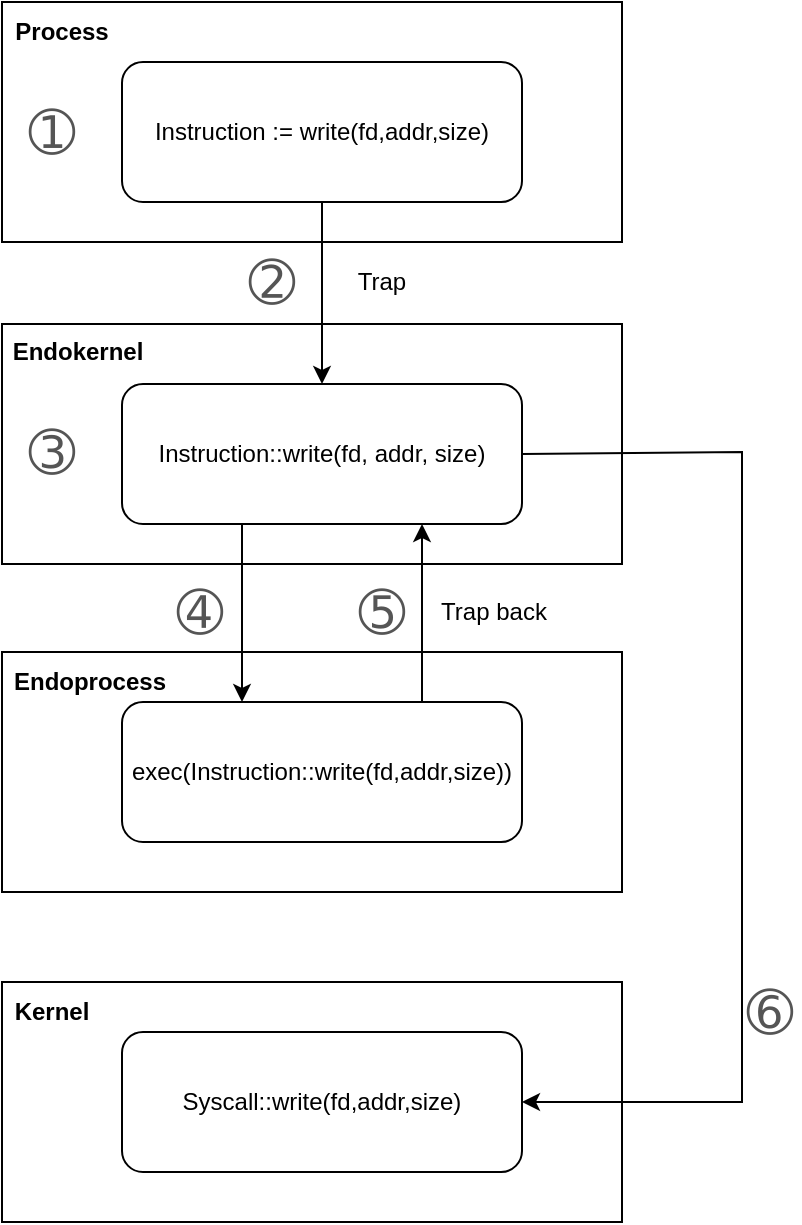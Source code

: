 <mxfile version="15.8.6" type="device"><diagram id="dTGPxNSoWvtNEmikLzlK" name="Page-1"><mxGraphModel dx="2343" dy="1248" grid="1" gridSize="10" guides="1" tooltips="1" connect="1" arrows="1" fold="1" page="1" pageScale="1" pageWidth="827" pageHeight="1169" math="0" shadow="0"><root><mxCell id="0"/><mxCell id="1" parent="0"/><mxCell id="rLGc6-TpvBnhWvTYyuNK-36" value="" style="verticalLabelPosition=bottom;verticalAlign=top;html=1;shape=mxgraph.basic.rect;fillColor2=none;strokeWidth=1;size=20;indent=5;" vertex="1" parent="1"><mxGeometry x="30" y="670" width="310" height="120" as="geometry"/></mxCell><mxCell id="rLGc6-TpvBnhWvTYyuNK-35" value="" style="verticalLabelPosition=bottom;verticalAlign=top;html=1;shape=mxgraph.basic.rect;fillColor2=none;strokeWidth=1;size=20;indent=5;" vertex="1" parent="1"><mxGeometry x="30" y="505" width="310" height="120" as="geometry"/></mxCell><mxCell id="rLGc6-TpvBnhWvTYyuNK-32" value="" style="verticalLabelPosition=bottom;verticalAlign=top;html=1;shape=mxgraph.basic.rect;fillColor2=none;strokeWidth=1;size=20;indent=5;" vertex="1" parent="1"><mxGeometry x="30" y="341" width="310" height="120" as="geometry"/></mxCell><mxCell id="rLGc6-TpvBnhWvTYyuNK-31" value="" style="verticalLabelPosition=bottom;verticalAlign=top;html=1;shape=mxgraph.basic.rect;fillColor2=none;strokeWidth=1;size=20;indent=5;" vertex="1" parent="1"><mxGeometry x="30" y="180" width="310" height="120" as="geometry"/></mxCell><mxCell id="rLGc6-TpvBnhWvTYyuNK-2" value="Instruction := write(fd,addr,size)" style="rounded=1;whiteSpace=wrap;html=1;" vertex="1" parent="1"><mxGeometry x="90" y="210" width="200" height="70" as="geometry"/></mxCell><mxCell id="rLGc6-TpvBnhWvTYyuNK-4" value="Instruction::write(fd, addr, size)" style="rounded=1;whiteSpace=wrap;html=1;" vertex="1" parent="1"><mxGeometry x="90" y="371" width="200" height="70" as="geometry"/></mxCell><mxCell id="rLGc6-TpvBnhWvTYyuNK-5" value="exec(Instruction::write(fd,addr,size))" style="rounded=1;whiteSpace=wrap;html=1;" vertex="1" parent="1"><mxGeometry x="90" y="530" width="200" height="70" as="geometry"/></mxCell><mxCell id="rLGc6-TpvBnhWvTYyuNK-6" value="Syscall::write(fd,addr,size)" style="rounded=1;whiteSpace=wrap;html=1;" vertex="1" parent="1"><mxGeometry x="90" y="695" width="200" height="70" as="geometry"/></mxCell><mxCell id="rLGc6-TpvBnhWvTYyuNK-7" value="" style="endArrow=classic;html=1;rounded=0;exitX=0.5;exitY=1;exitDx=0;exitDy=0;entryX=0.5;entryY=0;entryDx=0;entryDy=0;" edge="1" parent="1" source="rLGc6-TpvBnhWvTYyuNK-2" target="rLGc6-TpvBnhWvTYyuNK-4"><mxGeometry width="50" height="50" relative="1" as="geometry"><mxPoint x="220" y="330" as="sourcePoint"/><mxPoint x="260" y="310" as="targetPoint"/></mxGeometry></mxCell><mxCell id="rLGc6-TpvBnhWvTYyuNK-8" value="" style="endArrow=classic;html=1;rounded=0;exitX=0.5;exitY=1;exitDx=0;exitDy=0;entryX=0.3;entryY=0;entryDx=0;entryDy=0;entryPerimeter=0;" edge="1" parent="1" target="rLGc6-TpvBnhWvTYyuNK-5"><mxGeometry width="50" height="50" relative="1" as="geometry"><mxPoint x="150" y="441" as="sourcePoint"/><mxPoint x="150" y="491" as="targetPoint"/></mxGeometry></mxCell><mxCell id="rLGc6-TpvBnhWvTYyuNK-11" value="" style="endArrow=classic;html=1;rounded=0;exitX=1;exitY=0.5;exitDx=0;exitDy=0;entryX=1;entryY=0.5;entryDx=0;entryDy=0;" edge="1" parent="1" source="rLGc6-TpvBnhWvTYyuNK-4" target="rLGc6-TpvBnhWvTYyuNK-6"><mxGeometry width="50" height="50" relative="1" as="geometry"><mxPoint x="290" y="389" as="sourcePoint"/><mxPoint x="290" y="340" as="targetPoint"/><Array as="points"><mxPoint x="400" y="405"/><mxPoint x="400" y="730"/></Array></mxGeometry></mxCell><mxCell id="rLGc6-TpvBnhWvTYyuNK-12" value="&lt;b&gt;Process&lt;/b&gt;" style="text;html=1;strokeColor=none;fillColor=none;align=center;verticalAlign=middle;whiteSpace=wrap;rounded=0;" vertex="1" parent="1"><mxGeometry x="30" y="180" width="60" height="30" as="geometry"/></mxCell><mxCell id="rLGc6-TpvBnhWvTYyuNK-13" value="&lt;b&gt;Endokernel&lt;/b&gt;" style="text;html=1;strokeColor=none;fillColor=none;align=center;verticalAlign=middle;whiteSpace=wrap;rounded=0;" vertex="1" parent="1"><mxGeometry x="38" y="340" width="60" height="30" as="geometry"/></mxCell><mxCell id="rLGc6-TpvBnhWvTYyuNK-14" value="&lt;b&gt;Endoprocess&lt;br&gt;&lt;/b&gt;" style="text;html=1;strokeColor=none;fillColor=none;align=center;verticalAlign=middle;whiteSpace=wrap;rounded=0;" vertex="1" parent="1"><mxGeometry x="34" y="505" width="80" height="30" as="geometry"/></mxCell><mxCell id="rLGc6-TpvBnhWvTYyuNK-15" value="&lt;b&gt;Kernel&lt;br&gt;&lt;/b&gt;" style="text;html=1;strokeColor=none;fillColor=none;align=center;verticalAlign=middle;whiteSpace=wrap;rounded=0;" vertex="1" parent="1"><mxGeometry x="33" y="670" width="44" height="30" as="geometry"/></mxCell><mxCell id="rLGc6-TpvBnhWvTYyuNK-17" value="&lt;span style=&quot;color: rgb(85 , 85 , 85) ; font-family: &amp;#34;arial&amp;#34; , sans-serif ; font-size: 28px ; text-align: left ; background-color: rgb(255 , 255 , 255)&quot;&gt;➀&lt;/span&gt;" style="text;html=1;strokeColor=none;fillColor=none;align=center;verticalAlign=middle;whiteSpace=wrap;rounded=0;" vertex="1" parent="1"><mxGeometry x="40" y="230" width="30" height="30" as="geometry"/></mxCell><mxCell id="rLGc6-TpvBnhWvTYyuNK-26" value="&lt;span style=&quot;color: rgb(85 , 85 , 85) ; font-family: &amp;#34;arial&amp;#34; , sans-serif ; font-size: 28px ; text-align: left ; background-color: rgb(255 , 255 , 255)&quot;&gt;➁&lt;/span&gt;" style="text;html=1;strokeColor=none;fillColor=none;align=center;verticalAlign=middle;whiteSpace=wrap;rounded=0;" vertex="1" parent="1"><mxGeometry x="150" y="305" width="30" height="30" as="geometry"/></mxCell><mxCell id="rLGc6-TpvBnhWvTYyuNK-27" value="&lt;span style=&quot;color: rgb(85 , 85 , 85) ; font-family: &amp;#34;arial&amp;#34; , sans-serif ; font-size: 28px ; text-align: left ; background-color: rgb(255 , 255 , 255)&quot;&gt;➂&lt;/span&gt;" style="text;html=1;strokeColor=none;fillColor=none;align=center;verticalAlign=middle;whiteSpace=wrap;rounded=0;" vertex="1" parent="1"><mxGeometry x="40" y="390" width="30" height="30" as="geometry"/></mxCell><mxCell id="rLGc6-TpvBnhWvTYyuNK-28" value="&lt;span style=&quot;color: rgb(85 , 85 , 85) ; font-family: &amp;#34;arial&amp;#34; , sans-serif ; font-size: 28px ; text-align: left ; background-color: rgb(255 , 255 , 255)&quot;&gt;➃&lt;/span&gt;" style="text;html=1;strokeColor=none;fillColor=none;align=center;verticalAlign=middle;whiteSpace=wrap;rounded=0;" vertex="1" parent="1"><mxGeometry x="114" y="470" width="30" height="30" as="geometry"/></mxCell><mxCell id="rLGc6-TpvBnhWvTYyuNK-29" value="&lt;span style=&quot;color: rgb(85 , 85 , 85) ; font-family: &amp;#34;arial&amp;#34; , sans-serif ; font-size: 28px ; text-align: left ; background-color: rgb(255 , 255 , 255)&quot;&gt;➄&lt;/span&gt;" style="text;html=1;strokeColor=none;fillColor=none;align=center;verticalAlign=middle;whiteSpace=wrap;rounded=0;" vertex="1" parent="1"><mxGeometry x="205" y="470" width="30" height="30" as="geometry"/></mxCell><mxCell id="rLGc6-TpvBnhWvTYyuNK-30" value="&lt;span style=&quot;color: rgb(85 , 85 , 85) ; font-family: &amp;#34;arial&amp;#34; , sans-serif ; font-size: 28px ; text-align: left ; background-color: rgb(255 , 255 , 255)&quot;&gt;➅&lt;/span&gt;" style="text;html=1;strokeColor=none;fillColor=none;align=center;verticalAlign=middle;whiteSpace=wrap;rounded=0;" vertex="1" parent="1"><mxGeometry x="399" y="670" width="30" height="30" as="geometry"/></mxCell><mxCell id="rLGc6-TpvBnhWvTYyuNK-33" value="Trap" style="text;html=1;strokeColor=none;fillColor=none;align=center;verticalAlign=middle;whiteSpace=wrap;rounded=0;" vertex="1" parent="1"><mxGeometry x="190" y="305" width="60" height="30" as="geometry"/></mxCell><mxCell id="rLGc6-TpvBnhWvTYyuNK-37" value="" style="endArrow=classic;html=1;rounded=0;exitX=0.75;exitY=0;exitDx=0;exitDy=0;entryX=0.75;entryY=1;entryDx=0;entryDy=0;" edge="1" parent="1" source="rLGc6-TpvBnhWvTYyuNK-5" target="rLGc6-TpvBnhWvTYyuNK-4"><mxGeometry width="50" height="50" relative="1" as="geometry"><mxPoint x="680" y="470" as="sourcePoint"/><mxPoint x="680" y="520" as="targetPoint"/></mxGeometry></mxCell><mxCell id="rLGc6-TpvBnhWvTYyuNK-38" value="Trap back" style="text;html=1;strokeColor=none;fillColor=none;align=center;verticalAlign=middle;whiteSpace=wrap;rounded=0;" vertex="1" parent="1"><mxGeometry x="246" y="470" width="60" height="30" as="geometry"/></mxCell></root></mxGraphModel></diagram></mxfile>
